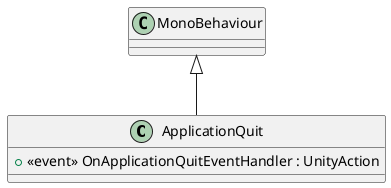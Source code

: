 @startuml
class ApplicationQuit {
    +  <<event>> OnApplicationQuitEventHandler : UnityAction 
}
MonoBehaviour <|-- ApplicationQuit
@enduml
